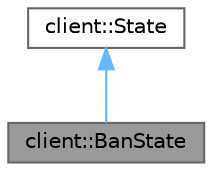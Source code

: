 digraph "client::BanState"
{
 // LATEX_PDF_SIZE
  bgcolor="transparent";
  edge [fontname=Helvetica,fontsize=10,labelfontname=Helvetica,labelfontsize=10];
  node [fontname=Helvetica,fontsize=10,shape=box,height=0.2,width=0.4];
  Node1 [label="client::BanState",height=0.2,width=0.4,color="gray40", fillcolor="grey60", style="filled", fontcolor="black",tooltip="class BanState -"];
  Node2 -> Node1 [dir="back",color="steelblue1",style="solid"];
  Node2 [label="client::State",height=0.2,width=0.4,color="gray40", fillcolor="white", style="filled",URL="$classclient_1_1_state.html",tooltip="class State -"];
}
